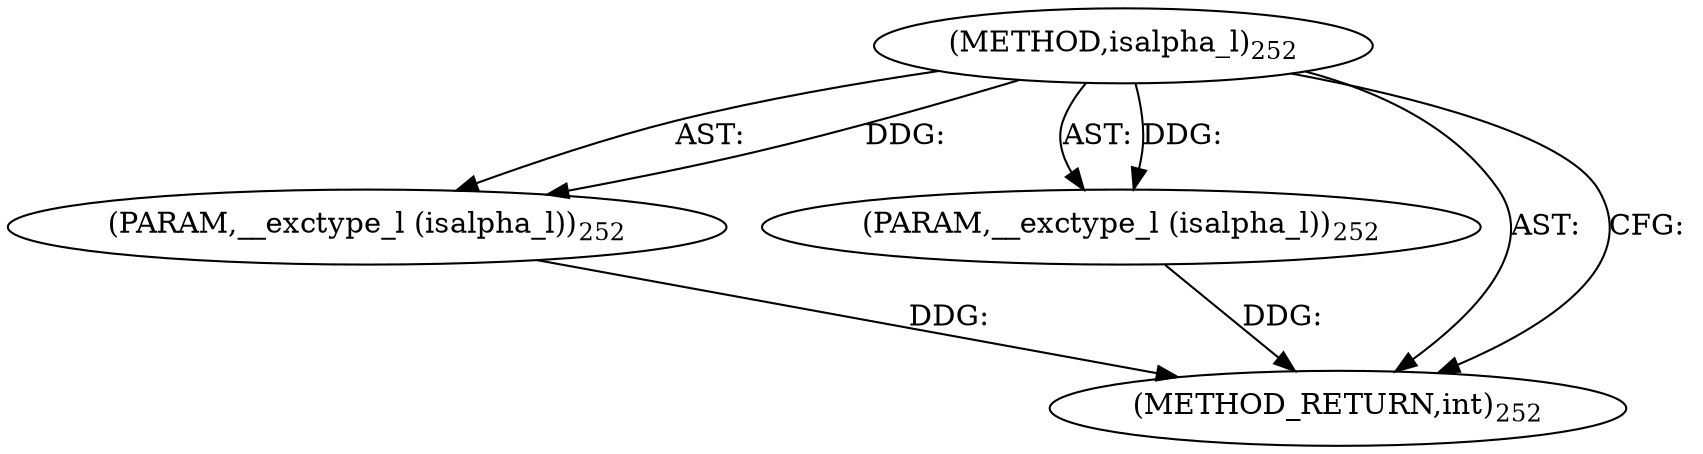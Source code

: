 digraph "isalpha_l" {  
"3008" [label = <(METHOD,isalpha_l)<SUB>252</SUB>> ]
"3009" [label = <(PARAM,__exctype_l (isalpha_l))<SUB>252</SUB>> ]
"3010" [label = <(PARAM,__exctype_l (isalpha_l))<SUB>252</SUB>> ]
"3011" [label = <(METHOD_RETURN,int)<SUB>252</SUB>> ]
  "3008" -> "3009"  [ label = "AST: "] 
  "3008" -> "3010"  [ label = "AST: "] 
  "3008" -> "3011"  [ label = "AST: "] 
  "3008" -> "3011"  [ label = "CFG: "] 
  "3009" -> "3011"  [ label = "DDG: "] 
  "3010" -> "3011"  [ label = "DDG: "] 
  "3008" -> "3009"  [ label = "DDG: "] 
  "3008" -> "3010"  [ label = "DDG: "] 
}
